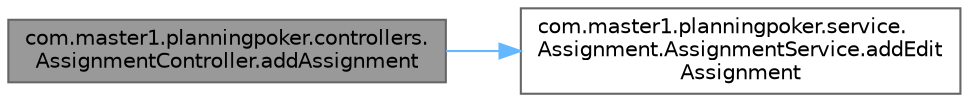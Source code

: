 digraph "com.master1.planningpoker.controllers.AssignmentController.addAssignment"
{
 // LATEX_PDF_SIZE
  bgcolor="transparent";
  edge [fontname=Helvetica,fontsize=10,labelfontname=Helvetica,labelfontsize=10];
  node [fontname=Helvetica,fontsize=10,shape=box,height=0.2,width=0.4];
  rankdir="LR";
  Node1 [id="Node000001",label="com.master1.planningpoker.controllers.\lAssignmentController.addAssignment",height=0.2,width=0.4,color="gray40", fillcolor="grey60", style="filled", fontcolor="black",tooltip="Ajoute ou modifie une tâche (assignment). Cette méthode permet d'ajouter ou de modifier une tâche dan..."];
  Node1 -> Node2 [id="edge1_Node000001_Node000002",color="steelblue1",style="solid",tooltip=" "];
  Node2 [id="Node000002",label="com.master1.planningpoker.service.\lAssignment.AssignmentService.addEdit\lAssignment",height=0.2,width=0.4,color="grey40", fillcolor="white", style="filled",URL="$classcom_1_1master1_1_1planningpoker_1_1service_1_1_assignment_1_1_assignment_service.html#a692f9eb21faa7ca80ba54e79a5db9da1",tooltip=" "];
}
